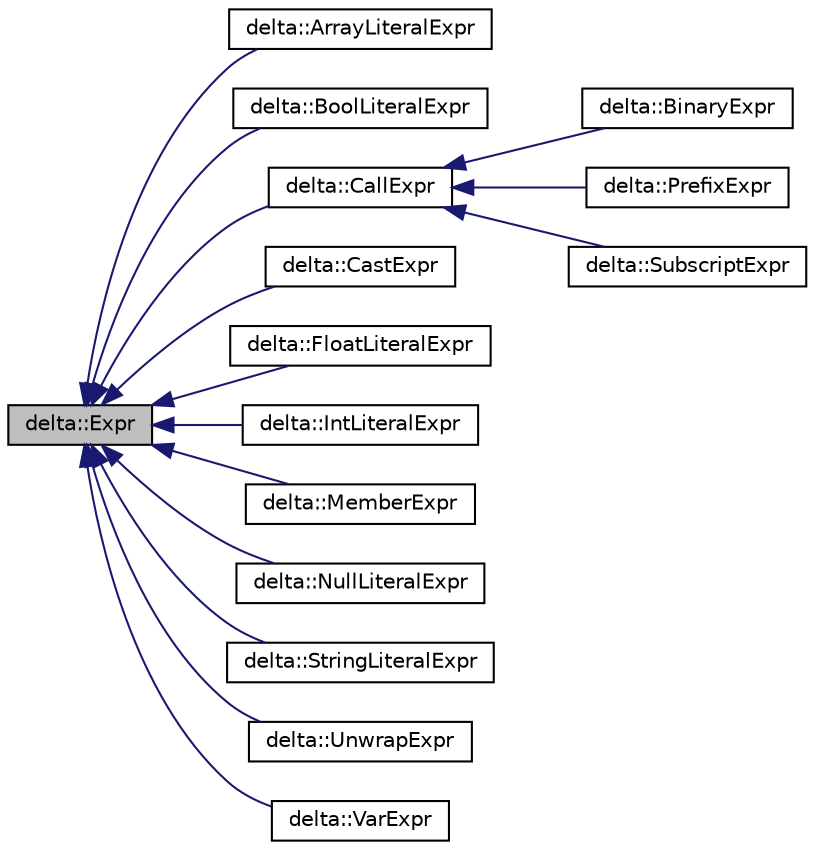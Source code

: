 digraph "delta::Expr"
{
  edge [fontname="Helvetica",fontsize="10",labelfontname="Helvetica",labelfontsize="10"];
  node [fontname="Helvetica",fontsize="10",shape=record];
  rankdir="LR";
  Node0 [label="delta::Expr",height=0.2,width=0.4,color="black", fillcolor="grey75", style="filled", fontcolor="black"];
  Node0 -> Node1 [dir="back",color="midnightblue",fontsize="10",style="solid",fontname="Helvetica"];
  Node1 [label="delta::ArrayLiteralExpr",height=0.2,width=0.4,color="black", fillcolor="white", style="filled",URL="$classdelta_1_1_array_literal_expr.html"];
  Node0 -> Node2 [dir="back",color="midnightblue",fontsize="10",style="solid",fontname="Helvetica"];
  Node2 [label="delta::BoolLiteralExpr",height=0.2,width=0.4,color="black", fillcolor="white", style="filled",URL="$classdelta_1_1_bool_literal_expr.html"];
  Node0 -> Node3 [dir="back",color="midnightblue",fontsize="10",style="solid",fontname="Helvetica"];
  Node3 [label="delta::CallExpr",height=0.2,width=0.4,color="black", fillcolor="white", style="filled",URL="$classdelta_1_1_call_expr.html"];
  Node3 -> Node4 [dir="back",color="midnightblue",fontsize="10",style="solid",fontname="Helvetica"];
  Node4 [label="delta::BinaryExpr",height=0.2,width=0.4,color="black", fillcolor="white", style="filled",URL="$classdelta_1_1_binary_expr.html"];
  Node3 -> Node5 [dir="back",color="midnightblue",fontsize="10",style="solid",fontname="Helvetica"];
  Node5 [label="delta::PrefixExpr",height=0.2,width=0.4,color="black", fillcolor="white", style="filled",URL="$classdelta_1_1_prefix_expr.html"];
  Node3 -> Node6 [dir="back",color="midnightblue",fontsize="10",style="solid",fontname="Helvetica"];
  Node6 [label="delta::SubscriptExpr",height=0.2,width=0.4,color="black", fillcolor="white", style="filled",URL="$classdelta_1_1_subscript_expr.html",tooltip="An array element access expression using the element&#39;s index in brackets, e.g. &#39;array[index]&#39;. "];
  Node0 -> Node7 [dir="back",color="midnightblue",fontsize="10",style="solid",fontname="Helvetica"];
  Node7 [label="delta::CastExpr",height=0.2,width=0.4,color="black", fillcolor="white", style="filled",URL="$classdelta_1_1_cast_expr.html",tooltip="A type cast expression using the &#39;cast&#39; keyword, e.g. &#39;cast<type>(expr)&#39;. "];
  Node0 -> Node8 [dir="back",color="midnightblue",fontsize="10",style="solid",fontname="Helvetica"];
  Node8 [label="delta::FloatLiteralExpr",height=0.2,width=0.4,color="black", fillcolor="white", style="filled",URL="$classdelta_1_1_float_literal_expr.html"];
  Node0 -> Node9 [dir="back",color="midnightblue",fontsize="10",style="solid",fontname="Helvetica"];
  Node9 [label="delta::IntLiteralExpr",height=0.2,width=0.4,color="black", fillcolor="white", style="filled",URL="$classdelta_1_1_int_literal_expr.html"];
  Node0 -> Node10 [dir="back",color="midnightblue",fontsize="10",style="solid",fontname="Helvetica"];
  Node10 [label="delta::MemberExpr",height=0.2,width=0.4,color="black", fillcolor="white", style="filled",URL="$classdelta_1_1_member_expr.html",tooltip="A member access expression using the dot syntax, such as &#39;a.b&#39;. "];
  Node0 -> Node11 [dir="back",color="midnightblue",fontsize="10",style="solid",fontname="Helvetica"];
  Node11 [label="delta::NullLiteralExpr",height=0.2,width=0.4,color="black", fillcolor="white", style="filled",URL="$classdelta_1_1_null_literal_expr.html"];
  Node0 -> Node12 [dir="back",color="midnightblue",fontsize="10",style="solid",fontname="Helvetica"];
  Node12 [label="delta::StringLiteralExpr",height=0.2,width=0.4,color="black", fillcolor="white", style="filled",URL="$classdelta_1_1_string_literal_expr.html"];
  Node0 -> Node13 [dir="back",color="midnightblue",fontsize="10",style="solid",fontname="Helvetica"];
  Node13 [label="delta::UnwrapExpr",height=0.2,width=0.4,color="black", fillcolor="white", style="filled",URL="$classdelta_1_1_unwrap_expr.html"];
  Node0 -> Node14 [dir="back",color="midnightblue",fontsize="10",style="solid",fontname="Helvetica"];
  Node14 [label="delta::VarExpr",height=0.2,width=0.4,color="black", fillcolor="white", style="filled",URL="$classdelta_1_1_var_expr.html"];
}
